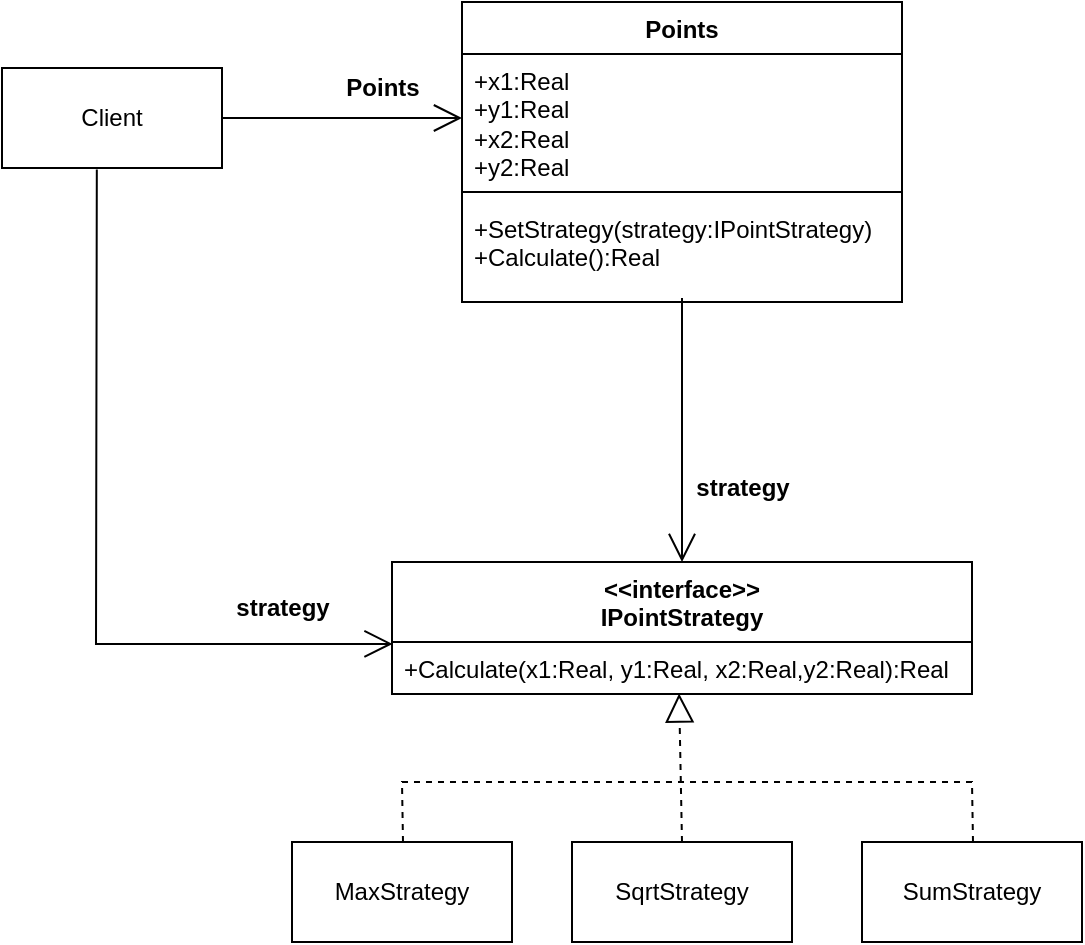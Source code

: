 <mxfile version="24.2.5" type="github">
  <diagram name="Страница — 1" id="FCtg4yalxC-HjiwUqEd4">
    <mxGraphModel dx="991" dy="630" grid="1" gridSize="10" guides="1" tooltips="1" connect="1" arrows="1" fold="1" page="1" pageScale="1" pageWidth="827" pageHeight="1169" math="0" shadow="0">
      <root>
        <mxCell id="0" />
        <mxCell id="1" parent="0" />
        <mxCell id="Uy51VwmZ6wpDzrS0u1qO-1" value="Client" style="html=1;whiteSpace=wrap;" vertex="1" parent="1">
          <mxGeometry x="180" y="243" width="110" height="50" as="geometry" />
        </mxCell>
        <mxCell id="Uy51VwmZ6wpDzrS0u1qO-2" value="Points" style="swimlane;fontStyle=1;align=center;verticalAlign=top;childLayout=stackLayout;horizontal=1;startSize=26;horizontalStack=0;resizeParent=1;resizeParentMax=0;resizeLast=0;collapsible=1;marginBottom=0;whiteSpace=wrap;html=1;" vertex="1" parent="1">
          <mxGeometry x="410" y="210" width="220" height="150" as="geometry" />
        </mxCell>
        <mxCell id="Uy51VwmZ6wpDzrS0u1qO-3" value="+x1:Real&lt;div&gt;+y1:Real&lt;/div&gt;&lt;div&gt;+x2:Real&lt;/div&gt;&lt;div&gt;+y2:Real&lt;/div&gt;&lt;div&gt;&lt;br&gt;&lt;/div&gt;" style="text;strokeColor=none;fillColor=none;align=left;verticalAlign=top;spacingLeft=4;spacingRight=4;overflow=hidden;rotatable=0;points=[[0,0.5],[1,0.5]];portConstraint=eastwest;whiteSpace=wrap;html=1;" vertex="1" parent="Uy51VwmZ6wpDzrS0u1qO-2">
          <mxGeometry y="26" width="220" height="64" as="geometry" />
        </mxCell>
        <mxCell id="Uy51VwmZ6wpDzrS0u1qO-4" value="" style="line;strokeWidth=1;fillColor=none;align=left;verticalAlign=middle;spacingTop=-1;spacingLeft=3;spacingRight=3;rotatable=0;labelPosition=right;points=[];portConstraint=eastwest;strokeColor=inherit;" vertex="1" parent="Uy51VwmZ6wpDzrS0u1qO-2">
          <mxGeometry y="90" width="220" height="10" as="geometry" />
        </mxCell>
        <mxCell id="Uy51VwmZ6wpDzrS0u1qO-5" value="+SetStrategy(strategy:IPointStrategy)&lt;div&gt;+Calculate():Real&lt;/div&gt;" style="text;strokeColor=none;fillColor=none;align=left;verticalAlign=top;spacingLeft=4;spacingRight=4;overflow=hidden;rotatable=0;points=[[0,0.5],[1,0.5]];portConstraint=eastwest;whiteSpace=wrap;html=1;" vertex="1" parent="Uy51VwmZ6wpDzrS0u1qO-2">
          <mxGeometry y="100" width="220" height="50" as="geometry" />
        </mxCell>
        <mxCell id="Uy51VwmZ6wpDzrS0u1qO-6" value="" style="endArrow=open;endFill=1;endSize=12;html=1;rounded=0;entryX=0;entryY=0.5;entryDx=0;entryDy=0;exitX=1;exitY=0.5;exitDx=0;exitDy=0;" edge="1" parent="1" source="Uy51VwmZ6wpDzrS0u1qO-1" target="Uy51VwmZ6wpDzrS0u1qO-3">
          <mxGeometry width="160" relative="1" as="geometry">
            <mxPoint x="310" y="250" as="sourcePoint" />
            <mxPoint x="470" y="250" as="targetPoint" />
          </mxGeometry>
        </mxCell>
        <mxCell id="Uy51VwmZ6wpDzrS0u1qO-7" value="&amp;lt;&amp;lt;interface&amp;gt;&amp;gt;&lt;div&gt;IPointStrategy&lt;/div&gt;" style="swimlane;fontStyle=1;align=center;verticalAlign=top;childLayout=stackLayout;horizontal=1;startSize=40;horizontalStack=0;resizeParent=1;resizeParentMax=0;resizeLast=0;collapsible=1;marginBottom=0;whiteSpace=wrap;html=1;" vertex="1" parent="1">
          <mxGeometry x="375" y="490" width="290" height="66" as="geometry" />
        </mxCell>
        <mxCell id="Uy51VwmZ6wpDzrS0u1qO-10" value="+Calculate(x1:Real, y1:Real, x2:Real,y2:Real):Real" style="text;strokeColor=none;fillColor=none;align=left;verticalAlign=top;spacingLeft=4;spacingRight=4;overflow=hidden;rotatable=0;points=[[0,0.5],[1,0.5]];portConstraint=eastwest;whiteSpace=wrap;html=1;" vertex="1" parent="Uy51VwmZ6wpDzrS0u1qO-7">
          <mxGeometry y="40" width="290" height="26" as="geometry" />
        </mxCell>
        <mxCell id="Uy51VwmZ6wpDzrS0u1qO-11" value="Points" style="text;align=center;fontStyle=1;verticalAlign=middle;spacingLeft=3;spacingRight=3;strokeColor=none;rotatable=0;points=[[0,0.5],[1,0.5]];portConstraint=eastwest;html=1;" vertex="1" parent="1">
          <mxGeometry x="330" y="240" width="80" height="26" as="geometry" />
        </mxCell>
        <mxCell id="Uy51VwmZ6wpDzrS0u1qO-12" value="" style="endArrow=open;endFill=1;endSize=12;html=1;rounded=0;entryX=0.5;entryY=0;entryDx=0;entryDy=0;" edge="1" parent="1" target="Uy51VwmZ6wpDzrS0u1qO-7">
          <mxGeometry width="160" relative="1" as="geometry">
            <mxPoint x="520" y="358" as="sourcePoint" />
            <mxPoint x="620" y="430" as="targetPoint" />
          </mxGeometry>
        </mxCell>
        <mxCell id="Uy51VwmZ6wpDzrS0u1qO-13" value="strategy" style="text;align=center;fontStyle=1;verticalAlign=middle;spacingLeft=3;spacingRight=3;strokeColor=none;rotatable=0;points=[[0,0.5],[1,0.5]];portConstraint=eastwest;html=1;" vertex="1" parent="1">
          <mxGeometry x="510" y="440" width="80" height="26" as="geometry" />
        </mxCell>
        <mxCell id="Uy51VwmZ6wpDzrS0u1qO-14" value="MaxStrategy" style="html=1;whiteSpace=wrap;" vertex="1" parent="1">
          <mxGeometry x="325" y="630" width="110" height="50" as="geometry" />
        </mxCell>
        <mxCell id="Uy51VwmZ6wpDzrS0u1qO-15" value="SqrtStrategy" style="html=1;whiteSpace=wrap;" vertex="1" parent="1">
          <mxGeometry x="465" y="630" width="110" height="50" as="geometry" />
        </mxCell>
        <mxCell id="Uy51VwmZ6wpDzrS0u1qO-16" value="SumStrategy" style="html=1;whiteSpace=wrap;" vertex="1" parent="1">
          <mxGeometry x="610" y="630" width="110" height="50" as="geometry" />
        </mxCell>
        <mxCell id="Uy51VwmZ6wpDzrS0u1qO-17" value="" style="endArrow=block;dashed=1;endFill=0;endSize=12;html=1;rounded=0;entryX=0.495;entryY=0.992;entryDx=0;entryDy=0;entryPerimeter=0;exitX=0.5;exitY=0;exitDx=0;exitDy=0;" edge="1" parent="1" source="Uy51VwmZ6wpDzrS0u1qO-15" target="Uy51VwmZ6wpDzrS0u1qO-10">
          <mxGeometry width="160" relative="1" as="geometry">
            <mxPoint x="490" y="580" as="sourcePoint" />
            <mxPoint x="650" y="580" as="targetPoint" />
          </mxGeometry>
        </mxCell>
        <mxCell id="Uy51VwmZ6wpDzrS0u1qO-18" value="" style="endArrow=none;dashed=1;endFill=0;endSize=12;html=1;rounded=0;exitX=0.5;exitY=0;exitDx=0;exitDy=0;" edge="1" parent="1">
          <mxGeometry width="160" relative="1" as="geometry">
            <mxPoint x="380.5" y="630" as="sourcePoint" />
            <mxPoint x="520" y="600" as="targetPoint" />
            <Array as="points">
              <mxPoint x="380" y="600" />
            </Array>
          </mxGeometry>
        </mxCell>
        <mxCell id="Uy51VwmZ6wpDzrS0u1qO-19" value="" style="endArrow=none;dashed=1;endFill=0;endSize=12;html=1;rounded=0;exitX=0.5;exitY=0;exitDx=0;exitDy=0;" edge="1" parent="1">
          <mxGeometry width="160" relative="1" as="geometry">
            <mxPoint x="665.5" y="630" as="sourcePoint" />
            <mxPoint x="520" y="600" as="targetPoint" />
            <Array as="points">
              <mxPoint x="665" y="600" />
            </Array>
          </mxGeometry>
        </mxCell>
        <mxCell id="Uy51VwmZ6wpDzrS0u1qO-20" value="" style="endArrow=open;endFill=1;endSize=12;html=1;rounded=0;entryX=0.001;entryY=0.038;entryDx=0;entryDy=0;exitX=0.431;exitY=1.016;exitDx=0;exitDy=0;exitPerimeter=0;entryPerimeter=0;" edge="1" parent="1" source="Uy51VwmZ6wpDzrS0u1qO-1" target="Uy51VwmZ6wpDzrS0u1qO-10">
          <mxGeometry width="160" relative="1" as="geometry">
            <mxPoint x="280" y="410" as="sourcePoint" />
            <mxPoint x="400" y="400" as="targetPoint" />
            <Array as="points">
              <mxPoint x="227" y="531" />
            </Array>
          </mxGeometry>
        </mxCell>
        <mxCell id="Uy51VwmZ6wpDzrS0u1qO-21" value="strategy" style="text;align=center;fontStyle=1;verticalAlign=middle;spacingLeft=3;spacingRight=3;strokeColor=none;rotatable=0;points=[[0,0.5],[1,0.5]];portConstraint=eastwest;html=1;" vertex="1" parent="1">
          <mxGeometry x="280" y="500" width="80" height="26" as="geometry" />
        </mxCell>
      </root>
    </mxGraphModel>
  </diagram>
</mxfile>
